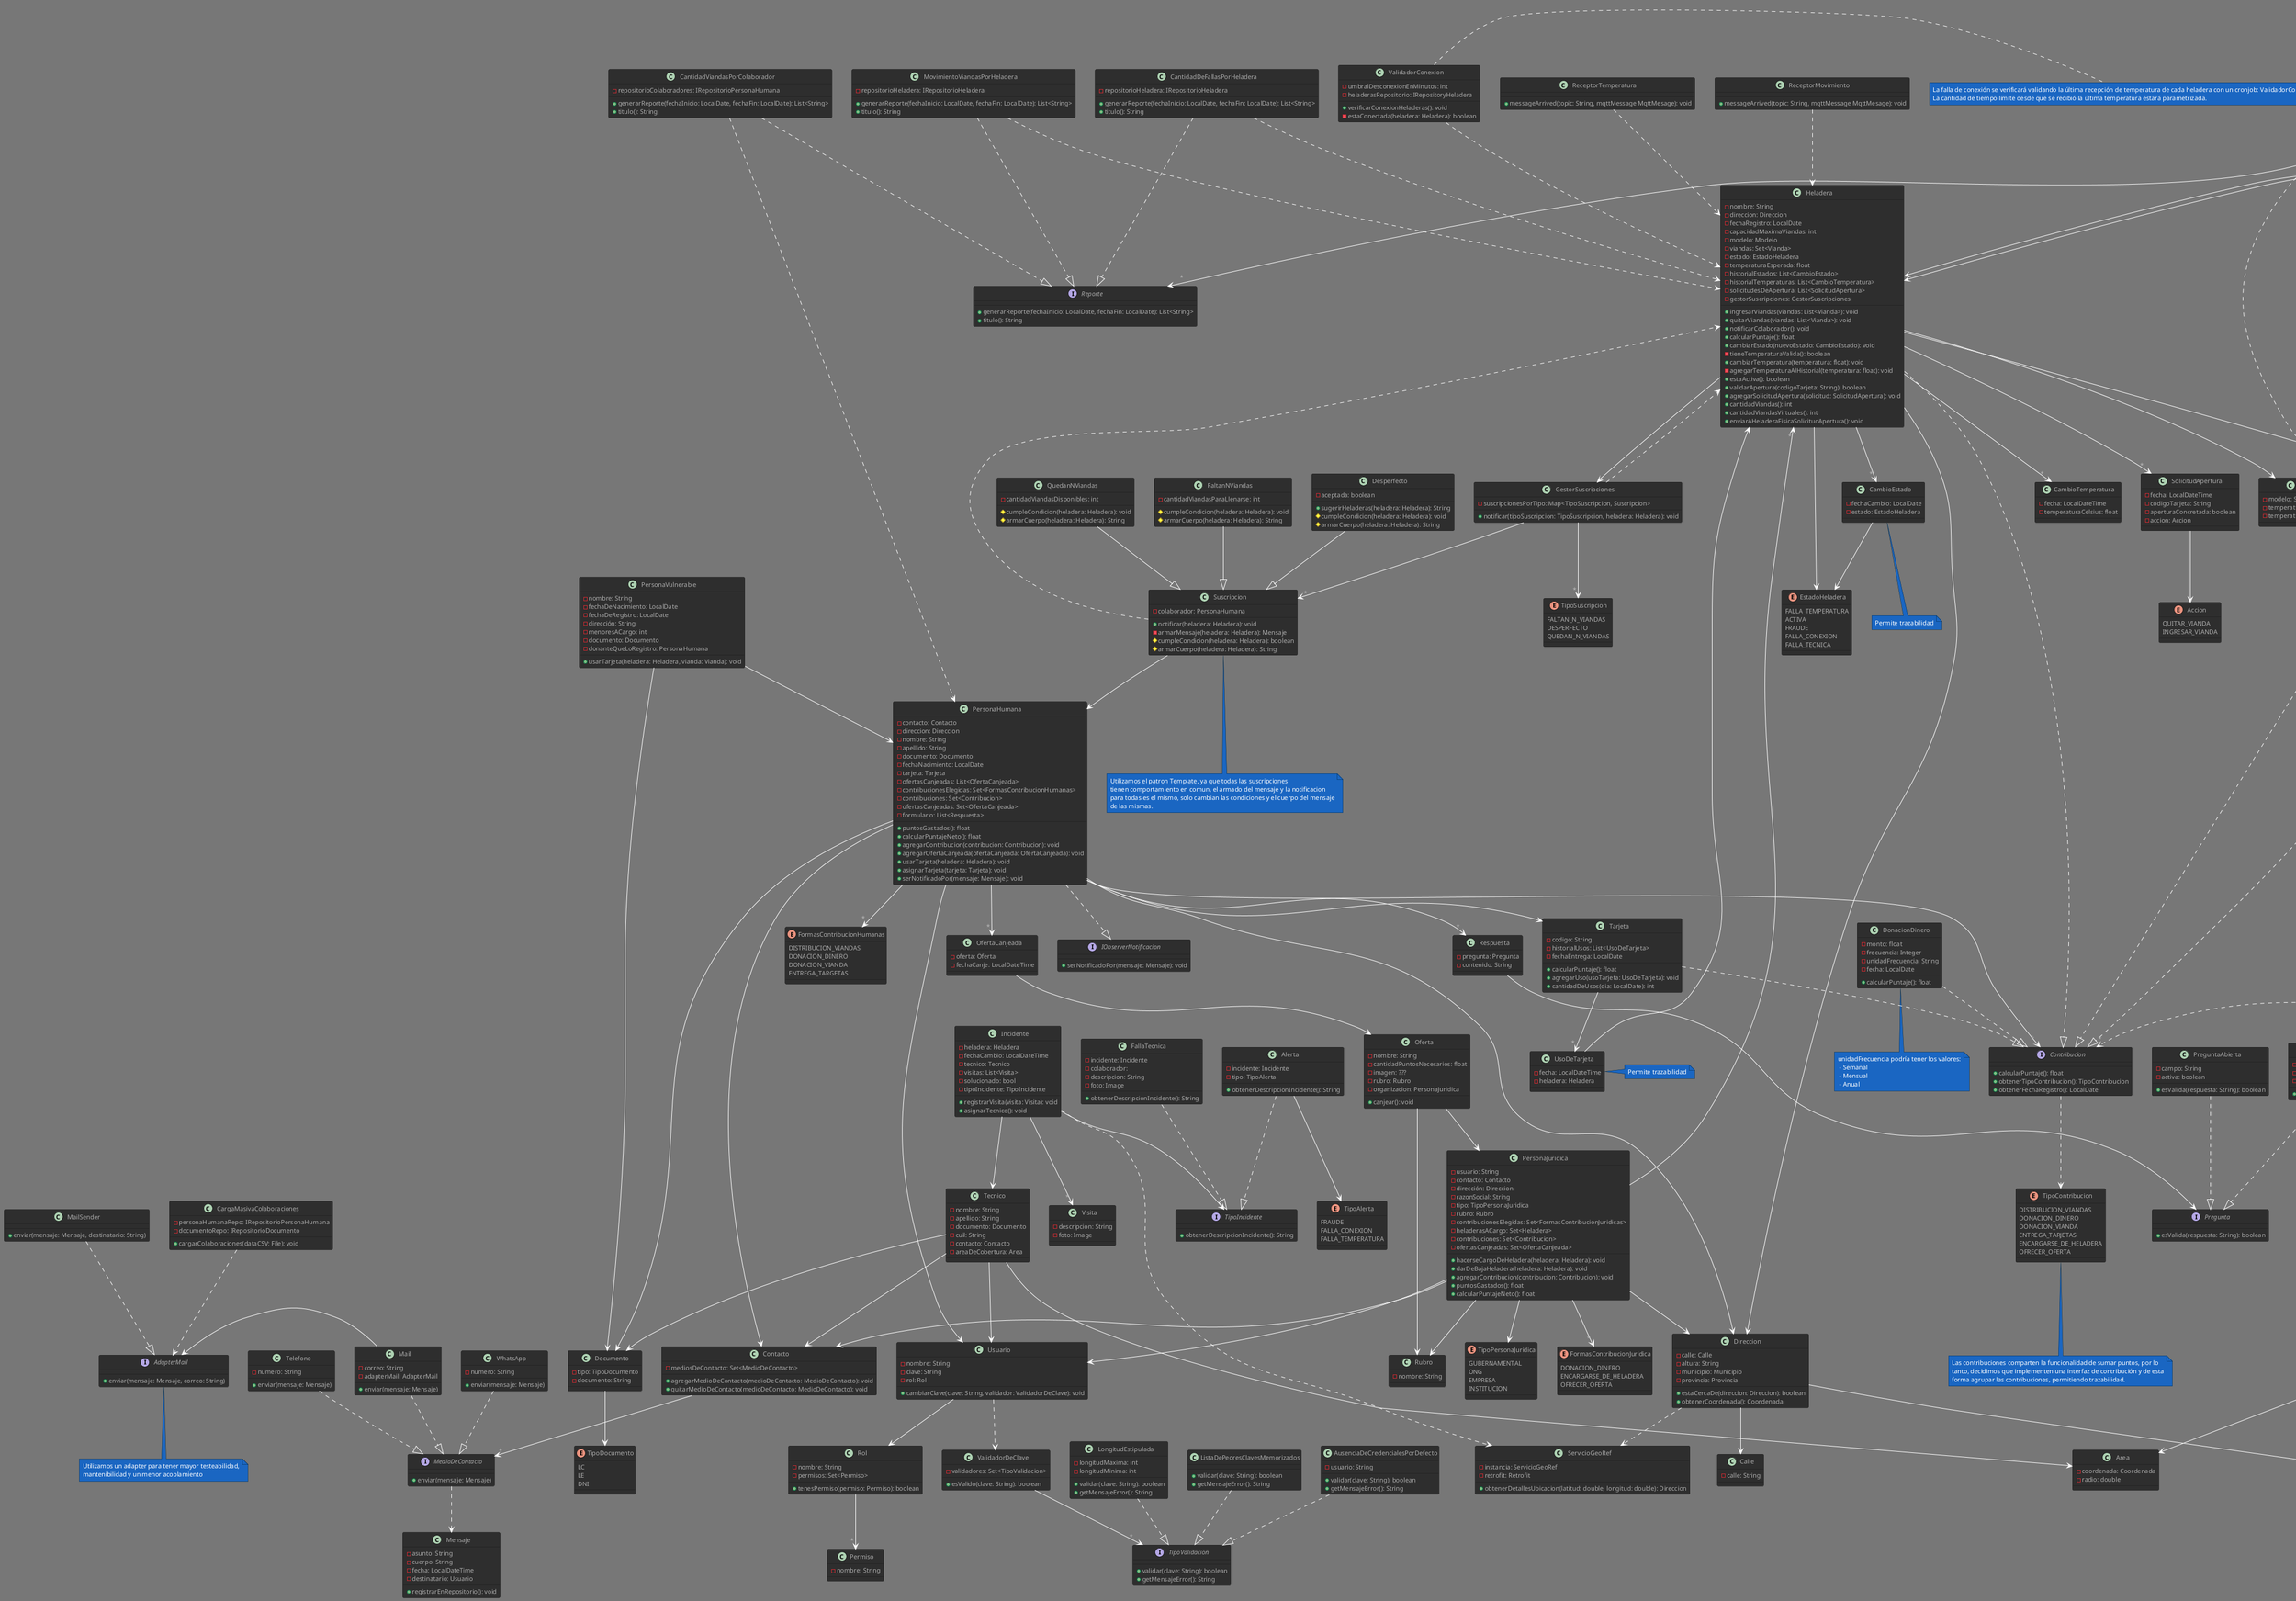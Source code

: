 @startuml diagramaDeClasesDominio.
!theme reddress-darkblue

' -----------------------------------------

class PersonaHumana {
 - contacto: Contacto
 - direccion: Direccion
 - nombre: String
 - apellido: String
 - documento: Documento
 - fechaNacimiento: LocalDate
 - tarjeta: Tarjeta
 - ofertasCanjeadas: List<OfertaCanjeada>
 - contribucionesElegidas: Set<FormasContribucionHumanas>
 - contribuciones: Set<Contribucion>
 - ofertasCanjeadas: Set<OfertaCanjeada>
 - formulario: List<Respuesta>

 + puntosGastados(): float
 + calcularPuntajeNeto(): float
 + agregarContribucion(contribucion: Contribucion): void
 + agregarOfertaCanjeada(ofertaCanjeada: OfertaCanjeada): void
 + usarTarjeta(heladera: Heladera): void
 + asignarTarjeta(tarjeta: Tarjeta): void
 + serNotificadoPor(mensaje: Mensaje): void
}

PersonaHumana --> " * " Contribucion
PersonaHumana --> Contacto
PersonaHumana --> Direccion
PersonaHumana --> Documento
PersonaHumana --> " * " FormasContribucionHumanas
PersonaHumana --> Usuario
PersonaHumana --> " * " OfertaCanjeada
PersonaHumana --> " * " Respuesta
PersonaHumana --> Tarjeta
PersonaHumana ..|> IObserverNotificacion 

' -----------------------------------------

interface IObserverNotificacion {
 + serNotificadoPor(mensaje: Mensaje): void
}

' -----------------------------------------

class Vianda {
 - fechaCaducidad: LocalDate
 - entregada: boolean
 - comida: String
 - pesoEnGramos: float
 - fechaDonacion: LocalDate
 + calcularPuntaje(): float
 + estaVencida(): boolean
}

Vianda ..|> Contribucion

' -----------------------------------------

class Heladera {
 - nombre: String
 - direccion: Direccion
 - fechaRegistro: LocalDate
 - capacidadMaximaViandas: int
 - modelo: Modelo
 - viandas: Set<Vianda>
 - estado: EstadoHeladera
 - temperaturaEsperada: float
 - historialEstados: List<CambioEstado>
 - historialTemperaturas: List<CambioTemperatura>
 - solicitudesDeApertura: List<SolicitudApertura>
 - gestorSuscripciones: GestorSuscripciones
 + ingresarViandas(viandas: List<Vianda>): void
 + quitarViandas(viandas: List<Vianda>): void
 + notificarColaborador(): void
 + calcularPuntaje(): float
 + cambiarEstado(nuevoEstado: CambioEstado): void
 - tieneTemperaturaValida(): boolean
 + cambiarTemperatura(temperatura: float): void
 - agregarTemperaturaAlHistorial(temperatura: float): void
 + estaActiva(): boolean
 + validarApertura(codigoTarjeta: String): boolean
 + agregarSolicitudApertura(solicitud: SolicitudApertura): void
 + cantidadViandas(): int
 + cantidadViandasVirtuales(): int
 + enviarAHeladeraFisicaSolicitudApertura(): void
}

Heladera --> " * " Vianda
Heladera --> Modelo
Heladera --> Direccion
Heladera ..|> Contribucion
Heladera --> EstadoHeladera
Heladera --> " * " CambioEstado
Heladera --> " * " CambioTemperatura
Heladera --> " * " SolicitudApertura
Heladera --> GestorSuscripciones

' -----------------------------------------

class ValidadorConexion {
 - umbralDesconexionEnMinutos: int
 - heladerasRepositorio: IRepositoryHeladera
 + verificarConexionHeladeras(): void
 - estaConectada(heladera: Heladera): boolean
}

ValidadorConexion ..> Heladera

note right
La falla de conexión se verificará validando la última recepción de temperatura de cada heladera con un cronjob: ValidadorConexion.
La cantidad de tiempo límite desde que se recibió la última temperatura estará parametrizada.
end note

' -----------------------------------------

class GestorSuscripciones {
   - suscripcionesPorTipo: Map<TipoSuscripcion, Suscripcion>
   /'
    suscripcionesPorTipo: {FALTAN_N_VIANDAS: [fulano, mengano], DESPERFECTO: [zultano]}
   '/ 
   + notificar(tipoSuscripcion: TipoSuscripcion, heladera: Heladera): void
   /'
   {
      interesados = suscripcionesPorTipo[tipoEvento]
      recorre lista y notifica
   }'/
}

GestorSuscripciones --> " * " Suscripcion
GestorSuscripciones --> " * " TipoSuscripcion
GestorSuscripciones ..> Heladera

enum TipoSuscripcion {
 FALTAN_N_VIANDAS
 DESPERFECTO
 QUEDAN_N_VIANDAS
}

class Suscripcion {
 - colaborador: PersonaHumana
 + notificar(heladera: Heladera): void
   /'
   if(cumpleCondicion(heladera)){
      Mensaje mensaje = armarMensaje(heladera);
      this.colaborador.serNotificadoPor(mensaje);
      mensaje.registrar();
   }'/
 - armarMensaje(heladera: Heladera): Mensaje
 # cumpleCondicion(heladera: Heladera): boolean
 # armarCuerpo(heladera: Heladera): String
}

note bottom
Utilizamos el patron Template, ya que todas las suscripciones
tienen comportamiento en comun, el armado del mensaje y la notificacion
para todas es el mismo, solo cambian las condiciones y el cuerpo del mensaje
de las mismas.
end note

Suscripcion --> PersonaHumana
Suscripcion ..> Heladera

class QuedanNViandas {
 - cantidadViandasDisponibles: int
 # cumpleCondicion(heladera: Heladera): void
 # armarCuerpo(heladera: Heladera): String
}

class FaltanNViandas {
 - cantidadViandasParaLlenarse: int
 # cumpleCondicion(heladera: Heladera): void
 # armarCuerpo(heladera: Heladera): String
}

class Desperfecto {
 - aceptada: boolean
 + sugerirHeladeras(heladera: Heladera): String
 # cumpleCondicion(heladera: Heladera): void
 # armarCuerpo(heladera: Heladera): String
}

QuedanNViandas --|> Suscripcion
FaltanNViandas --|> Suscripcion
Desperfecto --|> Suscripcion

' -----------------------------------------

interface IAdapterPDF {
 + exportarAPDF(titulo: String, parrafos: List<String>): void
}

class AdapterPDFiText {
 + iText: ITextPDF
 + exportarAPDF(titulo: String, parrafos: List<String>): void
}

AdapterPDFiText --> ITextPDF

class ITextPDF {
 + ruta: String
 + generarPDF(titulo: String, parrafos: List<String>);
}

AdapterPDFiText ..|> IAdapterPDF

class GeneradorReportes {
 - reportes: List<Reporte>
 - pdfAPI: IAdapterPDF
 + generarReportes(): void
}

GeneradorReportes --> " * " Reporte
GeneradorReportes --> IAdapterPDF

interface Reporte {
 + generarReporte(fechaInicio: LocalDate, fechaFin: LocalDate): List<String>
 + titulo(): String
}

class CantidadDeFallasPorHeladera {
 - repositorioHeladera: IRepositorioHeladera
 + generarReporte(fechaInicio: LocalDate, fechaFin: LocalDate): List<String>
 + titulo(): String
}

CantidadDeFallasPorHeladera ..|> Reporte
CantidadDeFallasPorHeladera ..> Heladera

class MovimientoViandasPorHeladera {
 - repositorioHeladera: IRepositorioHeladera
 + generarReporte(fechaInicio: LocalDate, fechaFin: LocalDate): List<String>
 + titulo(): String
}

MovimientoViandasPorHeladera ..|> Reporte
MovimientoViandasPorHeladera ..> Heladera

class CantidadViandasPorColaborador {
 - repositorioColaboradores: IRepositorioPersonaHumana
 + generarReporte(fechaInicio: LocalDate, fechaFin: LocalDate): List<String>
 + titulo(): String
}

CantidadViandasPorColaborador ..|> Reporte
CantidadViandasPorColaborador ..> PersonaHumana

' -----------------------------------------

class SolicitudApertura {
 - fecha: LocalDateTime
 - codigoTarjeta: String 
 - aperturaConcretada: boolean
 - accion: Accion
}

SolicitudApertura --> Accion

enum Accion {
 QUITAR_VIANDA
 INGRESAR_VIANDA
}

' -----------------------------------------

class CambioEstado {
 - fechaCambio: LocalDate
 - estado: EstadoHeladera
}

CambioEstado --> EstadoHeladera

note bottom
Permite trazabilidad
end note

' -----------------------------------------

class Incidente {
 - heladera: Heladera
 - fechaCambio: LocalDateTime
 - tecnico: Tecnico
 - visitas: List<Visita>
 - solucionado: bool
 - tipoIncidente: TipoIncidente
 + registrarVisita(visita: Visita): void
 + asignarTecnico(): void
 /'
 float distanciaMasCorta; Tecnico tecnico; float distanciaActual;
 for cada tecnico
   for cada tecnico.areaDeCobertura
      distanciaActual = heladera.getDireccion().getCoordenada().distanciaCon(area.getCoordenada())
      if distanciaActual < distanciaMasCorta{
         distanciaMasCorta = distanciaActual
         tecnico = tecnico

   tecnico.getMedioDeContacto().notificar(new Mensaje("heladera"+...+tipoIncidente.obtenerDescripcionIncidente()))
   '/
}

Incidente --> TipoIncidente
Incidente --> " * " Visita
Incidente ..> ServicioGeoRef
Incidente --> Tecnico

interface TipoIncidente {
 + obtenerDescripcionIncidente(): String
} 

class Visita {
 - descripcion: String
 - foto: Image
}

class Alerta {
 - incidente: Incidente
 - tipo: TipoAlerta
 + obtenerDescripcionIncidente(): String
}

Alerta ..|> TipoIncidente
Alerta --> TipoAlerta

class FallaTecnica {
 - incidente: Incidente
 - colaborador: 
 - descripcion: String
 - foto: Image
 + obtenerDescripcionIncidente(): String
}

FallaTecnica ..|> TipoIncidente

enum TipoAlerta {
 FRAUDE
 FALLA_CONEXION
 FALLA_TEMPERATURA
}

' -----------------------------------------

class ServicioGeoRef {
 - instancia: ServicioGeoRef
 - retrofit: Retrofit
 + obtenerDetallesUbicacion(latitud: double, longitud: double): Direccion
}

' -----------------------------------------

class ReceptorTemperatura {
 + messageArrived(topic: String, mqttMessage MqttMesage): void 
   /'{
      heladera = repositorioHeladeras.buscar(mqttMessage.toString());
      heladera.cambiarTemperatura(mqttMessage.temperatura());
   }'/
}

class ReceptorMovimiento {
 + messageArrived(topic: String, mqttMessage MqttMesage): void 
   /'{
      heladera = repositorioHeladeras.buscar(mqttMessage.toString());
      heladera.cambiarEstado(FRAUDE);
   }'/
}

' VERIFICAR!!!!! estan bien estas relaciones?
ReceptorMovimiento ..> Heladera
ReceptorTemperatura ..> Heladera

' -----------------------------------------

class CambioTemperatura {
 - fecha: LocalDateTime
 - temperaturaCelsius: float
}

' -----------------------------------------

class CargaMasivaColaboraciones {
 - personaHumanaRepo: IRepositorioPersonaHumana
 - documentoRepo: IRepositorioDocumento
 + cargarColaboraciones(dataCSV: File): void
}

CargaMasivaColaboraciones ..> AdapterMail

' -----------------------------------------

class Modelo {
 - modelo: String
 - temperaturaMinima: float
 - temperaturaMaxima: float
}

' -----------------------------------------

class DistribucionVianda {
 - heladeraOrigen: Heladera
 - heladeraDestino: Heladera
 - cantidadViandas: int
 - motivo: String
 - fecha: LocalDate
 - terminada: bool
 - viandasAMover: List<Vianda>
 + quitarViandasDeOrigen(viandasAQuitar: List<Vianda>): void
 /'{
      origen.quitarViandas(viandasAQuitar)
      viandasAMover = viandasAQuitar
   }'/
 + ponerViandasEnDestino():void
 /' {
      destino.meterViandas(viandasAMover)
   }'/
 + distribuir(viandas: List<Vianda>): void
 + calcularPuntaje(): float
}

DistribucionVianda --> Heladera
DistribucionVianda --> Heladera
DistribucionVianda ..> " * " Vianda
DistribucionVianda ..|> Contribucion

' -----------------------------------------

interface Contribucion {
 + calcularPuntaje(): float
 + obtenerTipoContribucion(): TipoContribucion
 + obtenerFechaRegistro(): LocalDate
}

Contribucion ..> TipoContribucion

enum TipoContribucion {
 DISTRIBUCION_VIANDAS
 DONACION_DINERO
 DONACION_VIANDA
 ENTREGA_TARJETAS
 ENCARGARSE_DE_HELADERA
 OFRECER_OFERTA
}

note bottom
Las contribuciones comparten la funcionalidad de sumar puntos, por lo
tanto, decidimos que implementen una interfaz de contribución y de esta
forma agrupar las contribuciones, permitiendo trazabilidad.
end note

' -----------------------------------------

class DonacionDinero {
 - monto: float
 - frecuencia: Integer
 - unidadFrecuencia: String
 - fecha: LocalDate
 + calcularPuntaje(): float
}

DonacionDinero ..|> Contribucion

note bottom
unidadFrecuencia podría tener los valores:
 - Semanal
 - Mensual
 - Anual
end note

' -----------------------------------------

class Oferta {
 - nombre: String
 - cantidadPuntosNecesarios: float
 - imagen: ???
 - rubro: Rubro
 - organizacion: PersonaJuridica
 + canjear(): void
}

Oferta --> PersonaJuridica
Oferta --> Rubro

class OfertaCanjeada {
 - oferta: Oferta
 - fechaCanje: LocalDateTime
}

OfertaCanjeada --> Oferta


' -----------------------------------------

class Rubro {
 - nombre: String
}

' -----------------------------------------

class Documento {
 - tipo: TipoDocumento
 - documento: String
}

Documento --> TipoDocumento

' -----------------------------------------

interface MedioDeContacto {
 + enviar(mensaje: Mensaje)
}

MedioDeContacto ..> Mensaje

' -----------------------------------------

class WhatsApp {
 - numero: String
 + enviar(mensaje: Mensaje)
}

WhatsApp ..|> MedioDeContacto

' -----------------------------------------

class Telefono {
 - numero: String
 + enviar(mensaje: Mensaje)
}

Telefono ..|> MedioDeContacto

' -----------------------------------------

class Mail {
 - correo: String
 - adapterMail: AdapterMail
 + enviar(mensaje: Mensaje)
}

Mail ..|> MedioDeContacto
Mail -> AdapterMail

' -----------------------------------------

interface AdapterMail {
 + enviar(mensaje: Mensaje, correo: String)
}
note bottom
Utilizamos un adapter para tener mayor testeabilidad,
mantenibilidad y un menor acoplamiento
end note

' -----------------------------------------

class AdapterConcretoPuntos {
 - servicioRecomendacionPunto: RecomendacionPuntosServicio
 + recomendacion(latitud: String, longitud: String, radio: float): List<Coordenada>
}

note top
Por mantenibilidad, cohesion y testeabilidad utilizamos el patron
adapter.
end note

AdapterConcretoPuntos ..|> AdapterRecomendacionPuntosHeladera
AdapterConcretoPuntos --> RecomendacionPuntosServicio

' -----------------------------------------

class RecomendacionPuntosServicio {
 - urlAPI: String
 - retrofit: Retrofit
 + listadoPuntosRecomendados(float radio, String latitud, String longitud): ListadoPuntosRecomendados
}

RecomendacionPuntosServicio ..> ListadoPuntosRecomendados

' -----------------------------------------

class ListadoPuntosRecomendados {
 - parametro: Area
 + puntos: List<Coordenada>
}

ListadoPuntosRecomendados --> Area
ListadoPuntosRecomendados --> " * " Coordenada

' -----------------------------------------

class RecomendacionDePuntos {
 - adapterPuntos: AdapterRecomendacionPuntosHeladera
 + recomendacion(latitud: String, longitud: String, radio: float): List<Coordenada>
}

RecomendacionDePuntos --> AdapterRecomendacionPuntosHeladera

' -----------------------------------------

class MailSender {
 + enviar(mensaje: Mensaje, destinatario: String)
}

MailSender ..|> AdapterMail 


' -----------------------------------------

class Tecnico {
 - nombre: String
 - apellido: String
 - documento: Documento
 - cuil: String
 - contacto: Contacto
 - areaDeCobertura: Area
}

Tecnico --> Contacto
Tecnico --> Area
Tecnico --> Documento
Tecnico --> Usuario

' -----------------------------------------

class Area {
 - coordenada: Coordenada
 - radio: double
}

' -----------------------------------------

class Mensaje {
 - asunto: String
 - cuerpo: String
 - fecha: LocalDateTime
 - destinatario: Usuario
 + registrarEnRepositorio(): void
}

' -----------------------------------------

class Contacto {
 - mediosDeContacto: Set<MedioDeContacto>
 + agregarMedioDeContacto(medioDeContacto: MedioDeContacto): void
 + quitarMedioDeContacto(medioDeContacto: MedioDeContacto): void
}

Contacto --> "*" MedioDeContacto

' -----------------------------------------

class Respuesta {
 - pregunta: Pregunta
 - contenido: String
}

Respuesta ---> Pregunta

' -----------------------------------------
interface Pregunta {
 + esValida(respuesta: String): boolean
}

class MultipleChoice {
 - campo: String
 - activa: boolean
 - opciones: Set<String>
 + esValida(respuesta: String): boolean
}

MultipleChoice ..|> Pregunta

class PreguntaAbierta {
 - campo: String
 - activa: boolean
 + esValida(respuesta: String): boolean
}

PreguntaAbierta ..|> Pregunta

' -----------------------------------------

class ReconocimientoTrabajoRealizado {
 - static coeficientes: Map<String, float>
 + calcularPuntaje(contribuciones: Set<Contribucion>, puntajeGastado: float): float
}

ReconocimientoTrabajoRealizado ..> " * " Contribucion

note bottom
Esta clase es un Singleton y los coeficientes se encuentran en un archivo de configuración.
Utilizar este patrón de diseño en este caso no afecta la testeabilidad ya que no es
necesario un mock.
end note

' -----------------------------------------

class Tarjeta {
 - codigo: String
 - historialUsos: List<UsoDeTarjeta>
 - fechaEntrega: LocalDate
 + calcularPuntaje(): float
 + agregarUso(usoTarjeta: UsoDeTarjeta): void
 + cantidadDeUsos(dia: LocalDate): int
}

Tarjeta --> " * " UsoDeTarjeta
Tarjeta ..|> Contribucion

' -----------------------------------------

class UsoDeTarjeta {
 - fecha: LocalDateTime
 - heladera: Heladera
}

UsoDeTarjeta --> Heladera

note right
Permite trazabilidad
end note

' -----------------------------------------

class PersonaVulnerable {
 - nombre: String
 - fechaDeNacimiento: LocalDate
 - fechaDeRegistro: LocalDate
 - dirección: String
 - menoresACargo: int
 - documento: Documento
 - donanteQueLoRegistro: PersonaHumana
 + usarTarjeta(heladera: Heladera, vianda: Vianda): void
}

PersonaVulnerable --> PersonaHumana
PersonaVulnerable --> Documento

' -----------------------------------------

class PersonaJuridica {
 - usuario: String
 - contacto: Contacto
 - dirección: Direccion
 - razonSocial: String
 - tipo: TipoPersonaJuridica
 - rubro: Rubro
 - contribucionesElegidas: Set<FormasContribucionJuridicas>
 - heladerasACargo: Set<Heladera>
 - contribuciones: Set<Contribucion>
 - ofertasCanjeadas: Set<OfertaCanjeada>

 + hacerseCargoDeHeladera(heladera: Heladera): void
 + darDeBajaHeladera(heladera: Heladera): void
 + agregarContribucion(contribucion: Contribucion): void
 + puntosGastados(): float
 + calcularPuntajeNeto(): float
}

PersonaJuridica --> " * " FormasContribucionJuridica
PersonaJuridica --> Rubro
PersonaJuridica --> Contacto
PersonaJuridica --> Direccion
PersonaJuridica --> " * " Heladera
PersonaJuridica --> TipoPersonaJuridica
PersonaJuridica --> Usuario

' -----------------------------------------

class Direccion {
 - calle: Calle
 - altura: String
 - municipio: Municipio 
 - provincia: Provincia
 + estaCercaDe(direccion: Direccion): boolean
 + obtenerCoordenada(): Coordenada
}

class Calle {
 - calle: String
}

Direccion --> Calle
Direccion --> Coordenada
Direccion ..> ServicioGeoRef

' -----------------------------------------

class Coordenada {
 - latitud: String
 - longitud: String
}

' -----------------------------------------

interface AdapterRecomendacionPuntosHeladera {
 + recomendacion(latitud: String, longitud: String, radio: float): Set<Coordenada>
}

AdapterRecomendacionPuntosHeladera ..> " * " Coordenada

' -----------------------------------------

enum FormasContribucionHumanas {
 DISTRIBUCION_VIANDAS
 DONACION_DINERO
 DONACION_VIANDA
 ENTREGA_TARGETAS
}

enum FormasContribucionJuridica {
 DONACION_DINERO
 ENCARGARSE_DE_HELADERA
 OFRECER_OFERTA
}

enum TipoPersonaJuridica {
 GUBERNAMENTAL
 ONG
 EMPRESA
 INSTITUCION
}

enum TipoDocumento {
 LC
 LE
 DNI
}

enum EstadoHeladera {
 FALLA_TEMPERATURA
 ACTIVA
 FRAUDE
 FALLA_CONEXION
 FALLA_TECNICA
}

' -----------------------------------------

class Usuario {
 - nombre: String
 - clave: String
 - rol: Rol
 + cambiarClave(clave: String, validador: ValidadorDeClave): void
}

Usuario --> Rol
Usuario ..> ValidadorDeClave

' -----------------------------------------

class ValidadorDeClave{
 - validadores: Set<TipoValidacion>
 + esValido(clave: String): boolean
}

ValidadorDeClave --> " * " TipoValidacion

' -----------------------------------------

interface TipoValidacion{
 + validar(clave: String): boolean
 + getMensajeError(): String
}

' -----------------------------------------

class LongitudEstipulada{
 - longitudMaxima: int
 - longitudMinima: int
 + validar(clave: String): boolean
 + getMensajeError(): String
}

LongitudEstipulada ..|> TipoValidacion

' -----------------------------------------

class ListaDePeoresClavesMemorizados{
 + validar(clave: String): boolean
 + getMensajeError(): String
}

ListaDePeoresClavesMemorizados ..|> TipoValidacion

' -----------------------------------------

class AusenciaDeCredencialesPorDefecto{
 - usuario: String
 + validar(clave: String): boolean
 + getMensajeError(): String
}

AusenciaDeCredencialesPorDefecto ..|> TipoValidacion

' -----------------------------------------

class Rol {
 - nombre: String
 - permisos: Set<Permiso>
 + tenesPermiso(permiso: Permiso): boolean
}

Rol --> " * "Permiso

' -----------------------------------------

class Permiso {
 - nombre: String
}

' -----------------------------------------

@enduml